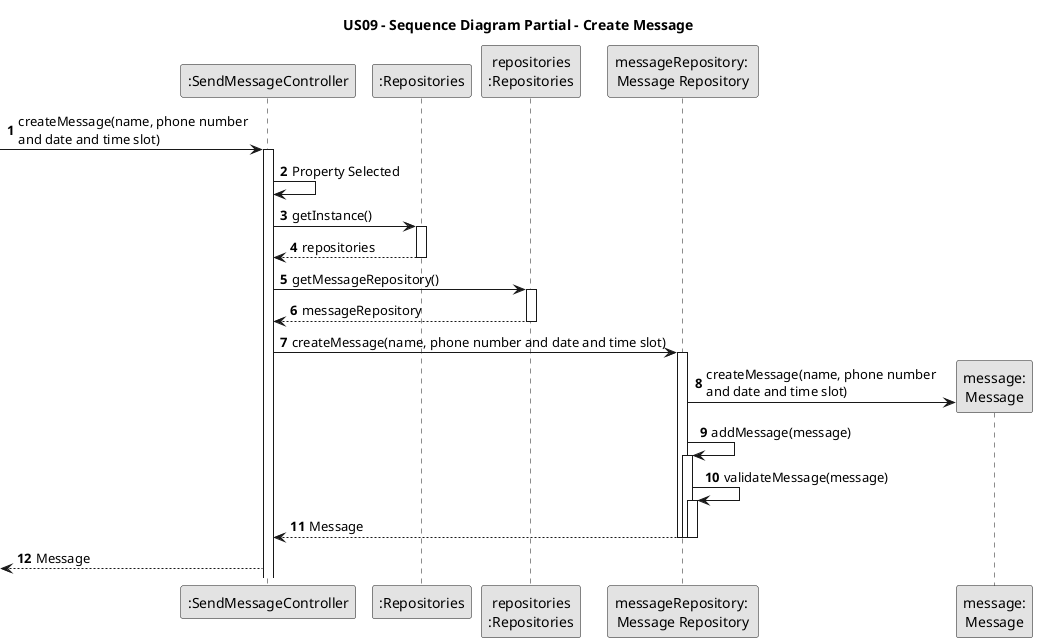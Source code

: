 @startuml
'https://plantuml.com/sequence-diagram

skinparam monochrome true
skinparam packageStyle rectangle
skinparam shadowing false

title US09 - Sequence Diagram Partial - Create Message

autonumber

'hide footbox

participant ":SendMessageController" as CTRL
participant ":Repositories" as Repository
participant "repositories\n:Repositories" as Repository2
participant "messageRepository: \nMessage Repository" as messageRepository
participant "message:\nMessage" as message

autonumber

-> CTRL: createMessage(name, phone number \nand date and time slot)
        activate CTRL

    CTRL ->CTRL: Property Selected

        CTRL -> Repository : getInstance()
            activate Repository

        Repository --> CTRL : repositories
            deactivate Repository

        CTRL -> Repository2 : getMessageRepository()
            activate Repository2

        Repository2 --> CTRL : messageRepository
            deactivate Repository2

            CTRL -> messageRepository : createMessage(name, phone number and date and time slot)
                activate messageRepository

                messageRepository -> message** : createMessage(name, phone number \nand date and time slot)

                messageRepository -> messageRepository : addMessage(message)
                activate messageRepository

                messageRepository -> messageRepository : validateMessage(message)
                activate messageRepository

                messageRepository --> CTRL : Message
                deactivate messageRepository
                deactivate messageRepository
                deactivate messageRepository


           <-- CTRL : Message
@enduml